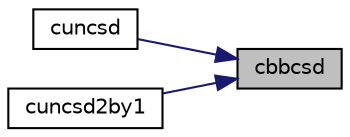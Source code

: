 digraph "cbbcsd"
{
 // LATEX_PDF_SIZE
  edge [fontname="Helvetica",fontsize="10",labelfontname="Helvetica",labelfontsize="10"];
  node [fontname="Helvetica",fontsize="10",shape=record];
  rankdir="RL";
  Node1 [label="cbbcsd",height=0.2,width=0.4,color="black", fillcolor="grey75", style="filled", fontcolor="black",tooltip="CBBCSD"];
  Node1 -> Node2 [dir="back",color="midnightblue",fontsize="10",style="solid",fontname="Helvetica"];
  Node2 [label="cuncsd",height=0.2,width=0.4,color="black", fillcolor="white", style="filled",URL="$cuncsd_8f.html#a55ab9c7b1a2bce552037cf519201e950",tooltip="CUNCSD"];
  Node1 -> Node3 [dir="back",color="midnightblue",fontsize="10",style="solid",fontname="Helvetica"];
  Node3 [label="cuncsd2by1",height=0.2,width=0.4,color="black", fillcolor="white", style="filled",URL="$cuncsd2by1_8f.html#ad246767c55158661b5f34d5721e15a8f",tooltip="CUNCSD2BY1"];
}
